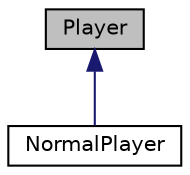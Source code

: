 digraph "Player"
{
 // LATEX_PDF_SIZE
  edge [fontname="Helvetica",fontsize="10",labelfontname="Helvetica",labelfontsize="10"];
  node [fontname="Helvetica",fontsize="10",shape=record];
  Node1 [label="Player",height=0.2,width=0.4,color="black", fillcolor="grey75", style="filled", fontcolor="black",tooltip="Defines an interface for Player classes. Player class manages the physics."];
  Node1 -> Node2 [dir="back",color="midnightblue",fontsize="10",style="solid",fontname="Helvetica"];
  Node2 [label="NormalPlayer",height=0.2,width=0.4,color="black", fillcolor="white", style="filled",URL="$classNormalPlayer.html",tooltip="Player class for the normal game mode."];
}
